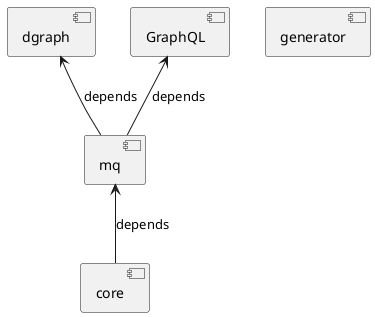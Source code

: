 @startuml

component dgraph as d
component GraphQL as g
component mq as mq
component core as c

component generator

mq <-- c: depends
g <-- mq: depends
d <-- mq: depends

@enduml